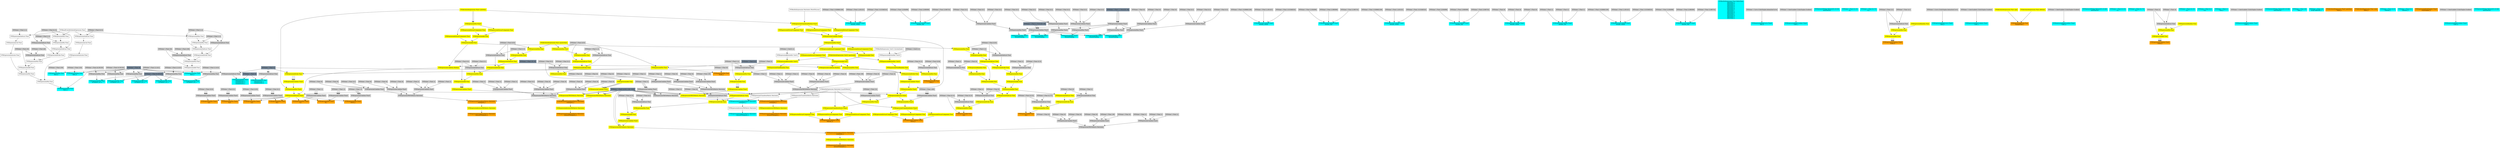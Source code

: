 digraph G {
node0 [shape="box" color="cyan" style="filled" label="VFXExpressionMax Float
Rate_b"]
node1 [shape="box" label="VFXExpressionAdd Float"]
node2 [shape="box" color="lightgray" style="filled" label="VFXValue`1 Float (50)"]
node3 [shape="box" label="VFXExpressionMul Float"]
node4 [shape="box" label="VFXExpressionDivide Float"]
node5 [shape="box" label="VFXExpressionSubtract Float"]
node6 [shape="box" label="VFXExpressionMin Float"]
node7 [shape="box" label="VFXExpressionMax Float"]
node8 [shape="box" label="VFXReadEventAttributeExpression Float"]
node9 [shape="box" color="lightgray" style="filled" label="VFXValue`1 Float (1,4)"]
node10 [shape="box" color="lightgray" style="filled" label="VFXValue`1 Float (1,5)"]
node11 [shape="box" color="lightgray" style="filled" label="VFXExpressionSubtract Float"]
node12 [shape="box" color="lightgray" style="filled" label="VFXExpressionSubtract Float"]
node13 [shape="box" color="lightgray" style="filled" label="VFXValue`1 Float (100)"]
node14 [shape="box" color="lightslategray" style="filled" label="VFXValue`1 Float (0)"]
node15 [shape="box" color="cyan" style="filled" label="VFXExpressionMax Float
Rate_b"]
node16 [shape="box" color="lightgray" style="filled" label="VFXValue`1 Float (100)"]
node17 [shape="box" color="cyan" style="filled" label="VFXExpressionMax Float
Rate_b"]
node18 [shape="box" color="lightgray" style="filled" label="VFXValue`1 Float (150)"]
node19 [shape="box" color="cyan" style="filled" label="VFXExpressionMax Float
Rate_b"]
node20 [shape="box" label="VFXExpressionMul Float"]
node21 [shape="box" label="VFXExpressionMul Float"]
node22 [shape="box" label="VFXExpressionAdd Float"]
node23 [shape="box" color="lightgray" style="filled" label="VFXValue`1 Float (20)"]
node24 [shape="box" label="VFXExpressionMul Float"]
node25 [shape="box" label="VFXExpressionDivide Float"]
node26 [shape="box" label="VFXExpressionSubtract Float"]
node27 [shape="box" label="VFXExpressionMin Float"]
node28 [shape="box" label="VFXExpressionMax Float"]
node29 [shape="box" color="lightgray" style="filled" label="VFXValue`1 Float (0,15)"]
node30 [shape="box" color="lightgray" style="filled" label="VFXValue`1 Float (1,5)"]
node31 [shape="box" color="lightgray" style="filled" label="VFXExpressionSubtract Float"]
node32 [shape="box" color="lightgray" style="filled" label="VFXExpressionSubtract Float"]
node33 [shape="box" color="lightgray" style="filled" label="VFXValue`1 Float (40)"]
node34 [shape="box" label="VFXExpressionSaturate Float"]
node35 [shape="box" label="VFXExpressionCeil Float"]
node36 [shape="box" label="VFXExpressionSubtract Float"]
node37 [shape="box" color="lightgray" style="filled" label="VFXValue`1 Float (1,5)"]
node38 [shape="box" label="VFXExpressionSaturate Float"]
node39 [shape="box" label="VFXExpressionCeil Float"]
node40 [shape="box" label="VFXExpressionSubtract Float"]
node41 [shape="box" color="lightgray" style="filled" label="VFXValue`1 Float (0,15)"]
node42 [shape="box" color="cyan" style="filled" label="VFXExpressionCombine Float3
bounds_center"]
node43 [shape="box" color="lightgray" style="filled" label="VFXValue`1 Float (-0,008661509)"]
node44 [shape="box" color="lightgray" style="filled" label="VFXValue`1 Float (1,401422)"]
node45 [shape="box" color="lightgray" style="filled" label="VFXValue`1 Float (-0,01848245)"]
node46 [shape="box" color="cyan" style="filled" label="VFXExpressionCombine Float3
bounds_size"]
node47 [shape="box" color="lightgray" style="filled" label="VFXValue`1 Float (3,004998)"]
node48 [shape="box" color="lightgray" style="filled" label="VFXValue`1 Float (3,960069)"]
node49 [shape="box" color="lightgray" style="filled" label="VFXValue`1 Float (3,060745)"]
node50 [shape="box" color="cyan" style="filled" label="VFXExpressionMin Float3
boundsPadding"]
node51 [shape="box" color="lightgray" style="filled" label="VFXExpressionMax Float3"]
node52 [shape="box" color="lightgray" style="filled" label="VFXExpressionCombine Float3"]
node53 [shape="box" color="lightgray" style="filled" label="VFXValue`1 Float (0,5)"]
node54 [shape="box" color="lightgray" style="filled" label="VFXValue`1 Float (0,5)"]
node55 [shape="box" color="lightgray" style="filled" label="VFXValue`1 Float (0,5)"]
node56 [shape="box" color="lightgray" style="filled" label="VFXExpressionCombine Float3"]
node57 [shape="box" color="lightslategray" style="filled" label="VFXValue`1 Float (-1,701412E+38)"]
node58 [shape="box" color="lightgray" style="filled" label="VFXExpressionCombine Float3"]
node59 [shape="box" color="lightslategray" style="filled" label="VFXValue`1 Float (1,701412E+38)"]
node60 [shape="box" color="cyan" style="filled" label="VFXExpressionCombine Float3
bounds_center"]
node61 [shape="box" color="lightgray" style="filled" label="VFXValue`1 Float (-0,008661509)"]
node62 [shape="box" color="lightgray" style="filled" label="VFXValue`1 Float (1,401422)"]
node63 [shape="box" color="lightgray" style="filled" label="VFXValue`1 Float (-0,01848245)"]
node64 [shape="box" color="cyan" style="filled" label="VFXExpressionCombine Float3
bounds_size"]
node65 [shape="box" color="lightgray" style="filled" label="VFXValue`1 Float (3,004998)"]
node66 [shape="box" color="lightgray" style="filled" label="VFXValue`1 Float (3,960069)"]
node67 [shape="box" color="lightgray" style="filled" label="VFXValue`1 Float (3,060745)"]
node68 [shape="box" color="cyan" style="filled" label="VFXExpressionMin Float3
boundsPadding"]
node69 [shape="box" color="lightgray" style="filled" label="VFXExpressionMax Float3"]
node70 [shape="box" color="lightgray" style="filled" label="VFXExpressionCombine Float3"]
node71 [shape="box" color="lightgray" style="filled" label="VFXValue`1 Float (0,5)"]
node72 [shape="box" color="lightgray" style="filled" label="VFXValue`1 Float (0,5)"]
node73 [shape="box" color="lightgray" style="filled" label="VFXValue`1 Float (0,5)"]
node74 [shape="box" color="cyan" style="filled" label="VFXExpressionCombine Float3
bounds_center"]
node75 [shape="box" color="lightgray" style="filled" label="VFXValue`1 Float (-0,008661509)"]
node76 [shape="box" color="lightgray" style="filled" label="VFXValue`1 Float (1,401422)"]
node77 [shape="box" color="lightgray" style="filled" label="VFXValue`1 Float (-0,01848245)"]
node78 [shape="box" color="cyan" style="filled" label="VFXExpressionCombine Float3
bounds_size"]
node79 [shape="box" color="lightgray" style="filled" label="VFXValue`1 Float (3,004998)"]
node80 [shape="box" color="lightgray" style="filled" label="VFXValue`1 Float (3,960069)"]
node81 [shape="box" color="lightgray" style="filled" label="VFXValue`1 Float (3,060745)"]
node82 [shape="box" color="cyan" style="filled" label="VFXExpressionMin Float3
boundsPadding"]
node83 [shape="box" color="lightgray" style="filled" label="VFXExpressionMax Float3"]
node84 [shape="box" color="lightgray" style="filled" label="VFXExpressionCombine Float3"]
node85 [shape="box" color="lightgray" style="filled" label="VFXValue`1 Float (0,5)"]
node86 [shape="box" color="lightgray" style="filled" label="VFXValue`1 Float (0,5)"]
node87 [shape="box" color="lightgray" style="filled" label="VFXValue`1 Float (0,5)"]
node88 [shape="box" color="cyan" style="filled" label="VFXExpressionCombine Float3
bounds_center"]
node89 [shape="box" color="lightgray" style="filled" label="VFXValue`1 Float (0)"]
node90 [shape="box" color="lightgray" style="filled" label="VFXValue`1 Float (0)"]
node91 [shape="box" color="lightgray" style="filled" label="VFXValue`1 Float (0)"]
node92 [shape="box" color="cyan" style="filled" label="VFXExpressionCombine Float3
bounds_size"]
node93 [shape="box" color="lightgray" style="filled" label="VFXValue`1 Float (1)"]
node94 [shape="box" color="lightgray" style="filled" label="VFXValue`1 Float (1)"]
node95 [shape="box" color="lightgray" style="filled" label="VFXValue`1 Float (1)"]
node96 [shape="box" color="cyan" style="filled" label="VFXExpressionMin Float3
boundsPadding"]
node97 [shape="box" color="lightgray" style="filled" label="VFXExpressionMax Float3"]
node98 [shape="box" color="lightgray" style="filled" label="VFXExpressionCombine Float3"]
node99 [shape="box" color="lightgray" style="filled" label="VFXValue`1 Float (0)"]
node100 [shape="box" color="lightgray" style="filled" label="VFXValue`1 Float (0)"]
node101 [shape="box" color="lightgray" style="filled" label="VFXValue`1 Float (0)"]
node102 [shape="box" color="cyan" style="filled" label="VFXExpressionCombine Float3
bounds_center"]
node103 [shape="box" color="lightgray" style="filled" label="VFXValue`1 Float (-0,008661509)"]
node104 [shape="box" color="lightgray" style="filled" label="VFXValue`1 Float (1,401422)"]
node105 [shape="box" color="lightgray" style="filled" label="VFXValue`1 Float (-0,01848245)"]
node106 [shape="box" color="cyan" style="filled" label="VFXExpressionCombine Float3
bounds_size"]
node107 [shape="box" color="lightgray" style="filled" label="VFXValue`1 Float (3,004998)"]
node108 [shape="box" color="lightgray" style="filled" label="VFXValue`1 Float (3,960069)"]
node109 [shape="box" color="lightgray" style="filled" label="VFXValue`1 Float (3,060745)"]
node110 [shape="box" color="cyan" style="filled" label="VFXExpressionMin Float3
boundsPadding"]
node111 [shape="box" color="lightgray" style="filled" label="VFXExpressionMax Float3"]
node112 [shape="box" color="lightgray" style="filled" label="VFXExpressionCombine Float3"]
node113 [shape="box" color="lightgray" style="filled" label="VFXValue`1 Float (0,5)"]
node114 [shape="box" color="lightgray" style="filled" label="VFXValue`1 Float (0,5)"]
node115 [shape="box" color="lightgray" style="filled" label="VFXValue`1 Float (0,5)"]
node116 [shape="box" color="cyan" style="filled" label="VFXBuiltInExpression Float (DeltaTime)
deltaTime_a
deltaTime_b
deltaTime_a
deltaTime_b
deltaTime_a
deltaTime_b
deltaTime_c
deltaTime_a
deltaTime_b
deltaTime_c
deltaTime_d
deltaTime_e
deltaTime_a"]
node117 [shape="box" color="cyan" style="filled" label="VFXExpressionBakeCurve Float4
Size_b"]
node118 [shape="box" color="lightgray" style="filled" label="VFXValue`1 Curve (UnityEngine.AnimationCurve)"]
node119 [shape="box" color="cyan" style="filled" label="VFXExpressionBakeGradient Float2
Color_c"]
node120 [shape="box" color="lightgray" style="filled" label="VFXValue`1 ColorGradient (UnityEngine.Gradient)"]
node121 [shape="box" color="cyan" style="filled" label="VFXTexture2DValue Texture2D (31250)
mainTexture"]
node122 [shape="box" color="cyan" style="filled" label="VFXExpressionMin Float
arcSphere_arc_a"]
node123 [shape="box" color="lightgray" style="filled" label="VFXExpressionMax Float"]
node124 [shape="box" color="lightgray" style="filled" label="VFXValue`1 Float (6,283185)"]
node125 [shape="box" color="lightslategray" style="filled" label="VFXValue`1 Float (6,283185)"]
node126 [shape="box" color="orange" style="filled" label="VFXExpressionTransformMatrix Matrix4x4
transform_a"]
node127 [shape="box" color="lightgray" style="filled" label="VFXExpressionTRSToMatrix Matrix4x4"]
node128 [shape="box" color="lightgray" style="filled" label="VFXExpressionCombine Float3"]
node129 [shape="box" color="lightgray" style="filled" label="VFXValue`1 Float (0)"]
node130 [shape="box" color="lightgray" style="filled" label="VFXValue`1 Float (0)"]
node131 [shape="box" color="lightgray" style="filled" label="VFXValue`1 Float (0,3)"]
node132 [shape="box" color="lightgray" style="filled" label="VFXExpressionCombine Float3"]
node133 [shape="box" color="lightgray" style="filled" label="VFXValue`1 Float (0)"]
node134 [shape="box" color="lightgray" style="filled" label="VFXValue`1 Float (0)"]
node135 [shape="box" color="lightgray" style="filled" label="VFXValue`1 Float (0)"]
node136 [shape="box" color="lightgray" style="filled" label="VFXExpressionCombine Float3"]
node137 [shape="box" color="lightgray" style="filled" label="VFXValue`1 Float (1)"]
node138 [shape="box" color="lightgray" style="filled" label="VFXValue`1 Float (1)"]
node139 [shape="box" color="lightgray" style="filled" label="VFXValue`1 Float (1)"]
node140 [shape="box" color="yellow" style="filled" label="VFXExpressionTRSToMatrix Matrix4x4"]
node141 [shape="box" color="lightslategray" style="filled" label="VFXValue`1 Float3 ((0.00, 0.00, 0.00))"]
node142 [shape="box" color="yellow" style="filled" label="VFXExpressionCombine Float3"]
node143 [shape="box" color="yellow" style="filled" label="VFXExpressionAdd Float"]
node144 [shape="box" color="lightgray" style="filled" label="VFXValue`1 Float (0,5)"]
node145 [shape="box" color="yellow" style="filled" label="VFXExpressionMul Float"]
node146 [shape="box" color="yellow" style="filled" label="VFXExpressionDivide Float"]
node147 [shape="box" color="yellow" style="filled" label="VFXExpressionSubtract Float"]
node148 [shape="box" color="yellow" style="filled" label="VFXExpressionMin Float"]
node149 [shape="box" color="yellow" style="filled" label="VFXExpressionMax Float"]
node150 [shape="box" color="yellow" style="filled" label="VFXAttributeExpression Float (spawnTime)"]
node151 [shape="box" color="lightgray" style="filled" label="VFXValue`1 Float (0,05)"]
node152 [shape="box" color="lightgray" style="filled" label="VFXValue`1 Float (1,5)"]
node153 [shape="box" color="lightgray" style="filled" label="VFXExpressionSubtract Float"]
node154 [shape="box" color="lightgray" style="filled" label="VFXExpressionSubtract Float"]
node155 [shape="box" color="lightgray" style="filled" label="VFXValue`1 Float (0,1)"]
node156 [shape="box" color="orange" style="filled" label="VFXExpressionTransposeMatrix Matrix4x4
inverseTranspose_a"]
node157 [shape="box" color="yellow" style="filled" label="VFXExpressionInverseTRSMatrix Matrix4x4"]
node158 [shape="box" color="cyan" style="filled" label="VFXExpressionPow Float
volumeFactor_a
volumeFactor_a"]
node159 [shape="box" color="lightgray" style="filled" label="VFXExpressionSubtract Float"]
node160 [shape="box" color="lightslategray" style="filled" label="VFXValue`1 Float (1)"]
node161 [shape="box" color="lightslategray" style="filled" label="VFXValue`1 Float (3)"]
node162 [shape="box" color="orange" style="filled" label="VFXExpressionMul Float3
A_b"]
node163 [shape="box" color="yellow" style="filled" label="VFXExpressionBranch Float3"]
node164 [shape="box" color="yellow" style="filled" label="VFXExpressionCondition Boolean"]
node165 [shape="box" color="yellow" style="filled" label="VFXExpressionAdd Float"]
node166 [shape="box" color="yellow" style="filled" label="VFXExpressionAdd Float"]
node167 [shape="box" color="yellow" style="filled" label="VFXExpressionExtractComponent Float"]
node168 [shape="box" color="yellow" style="filled" label="VFXExpressionMul Float3"]
node169 [shape="box" color="yellow" style="filled" label="VFXAttributeExpression Float3 (position)"]
node170 [shape="box" color="yellow" style="filled" label="VFXExpressionExtractComponent Float"]
node171 [shape="box" color="yellow" style="filled" label="VFXExpressionExtractComponent Float"]
node172 [shape="box" color="lightslategray" style="filled" label="VFXValue`1 Float (1E-10)"]
node173 [shape="box" color="yellow" style="filled" label="VFXExpressionMul Float3"]
node174 [shape="box" color="yellow" style="filled" label="VFXExpressionCombine Float3"]
node175 [shape="box" color="yellow" style="filled" label="VFXExpressionDivide Float"]
node176 [shape="box" color="yellow" style="filled" label="VFXExpressionPow Float"]
node177 [shape="box" color="lightslategray" style="filled" label="VFXValue`1 Float (0,5)"]
node178 [shape="box" color="lightgray" style="filled" label="VFXExpressionCombine Float3"]
node179 [shape="box" color="lightgray" style="filled" label="VFXValue`1 Float (0,05)"]
node180 [shape="box" color="orange" style="filled" label="VFXExpressionMul Float3
B_b"]
node181 [shape="box" color="lightgray" style="filled" label="VFXExpressionCombine Float3"]
node182 [shape="box" color="lightgray" style="filled" label="VFXValue`1 Float (0,1)"]
node183 [shape="box" color="cyan" style="filled" label="VFXValue`1 Float (0,125)
A_c"]
node184 [shape="box" color="cyan" style="filled" label="VFXValue`1 Float (0,175)
B_c"]
node185 [shape="box" color="orange" style="filled" label="VFXExpressionCombine Float3
Scale_d"]
node186 [shape="box" color="yellow" style="filled" label="VFXExpressionAdd Float"]
node187 [shape="box" color="lightgray" style="filled" label="VFXValue`1 Float (3,5)"]
node188 [shape="box" color="yellow" style="filled" label="VFXExpressionMul Float"]
node189 [shape="box" color="yellow" style="filled" label="VFXExpressionRandom Float"]
node190 [shape="box" color="lightgray" style="filled" label="VFXExpressionSubtract Float"]
node191 [shape="box" color="lightgray" style="filled" label="VFXValue`1 Float (4,5)"]
node192 [shape="box" color="cyan" style="filled" label="VFXExpressionBakeCurve Float4
Size_b"]
node193 [shape="box" color="lightgray" style="filled" label="VFXValue`1 Curve (UnityEngine.AnimationCurve)"]
node194 [shape="box" color="cyan" style="filled" label="VFXExpressionBakeGradient Float2
Color_c"]
node195 [shape="box" color="lightgray" style="filled" label="VFXValue`1 ColorGradient (UnityEngine.Gradient)"]
node196 [shape="box" color="orange" style="filled" label="VFXExpressionDivide Float
SampleTime_c"]
node197 [shape="box" color="yellow" style="filled" label="VFXAttributeExpression Float (age)"]
node198 [shape="box" color="yellow" style="filled" label="VFXAttributeExpression Float (lifetime)"]
node199 [shape="box" color="cyan" style="filled" label="VFXExpressionBakeGradient Float2
Color_d"]
node200 [shape="box" color="lightgray" style="filled" label="VFXValue`1 ColorGradient (UnityEngine.Gradient)"]
node201 [shape="box" color="cyan" style="filled" label="VFXTexture2DValue Texture2D (31248)
mainTexture"]
node202 [shape="box" color="cyan" style="filled" label="VFXExpressionMin Float
arcSphere_arc_a"]
node203 [shape="box" color="lightgray" style="filled" label="VFXExpressionMax Float"]
node204 [shape="box" color="lightgray" style="filled" label="VFXValue`1 Float (6,283185)"]
node205 [shape="box" color="orange" style="filled" label="VFXExpressionTransformMatrix Matrix4x4
transform_a"]
node206 [shape="box" color="lightgray" style="filled" label="VFXExpressionTRSToMatrix Matrix4x4"]
node207 [shape="box" color="lightgray" style="filled" label="VFXExpressionCombine Float3"]
node208 [shape="box" color="lightgray" style="filled" label="VFXValue`1 Float (0)"]
node209 [shape="box" color="lightgray" style="filled" label="VFXValue`1 Float (0)"]
node210 [shape="box" color="lightgray" style="filled" label="VFXValue`1 Float (0,3)"]
node211 [shape="box" color="lightgray" style="filled" label="VFXExpressionCombine Float3"]
node212 [shape="box" color="lightgray" style="filled" label="VFXValue`1 Float (0)"]
node213 [shape="box" color="lightgray" style="filled" label="VFXValue`1 Float (0)"]
node214 [shape="box" color="lightgray" style="filled" label="VFXValue`1 Float (0)"]
node215 [shape="box" color="lightgray" style="filled" label="VFXExpressionCombine Float3"]
node216 [shape="box" color="lightgray" style="filled" label="VFXValue`1 Float (1)"]
node217 [shape="box" color="lightgray" style="filled" label="VFXValue`1 Float (1)"]
node218 [shape="box" color="lightgray" style="filled" label="VFXValue`1 Float (1)"]
node219 [shape="box" color="yellow" style="filled" label="VFXExpressionTRSToMatrix Matrix4x4"]
node220 [shape="box" color="yellow" style="filled" label="VFXExpressionCombine Float3"]
node221 [shape="box" color="yellow" style="filled" label="VFXExpressionAdd Float"]
node222 [shape="box" color="lightgray" style="filled" label="VFXValue`1 Float (0,5)"]
node223 [shape="box" color="yellow" style="filled" label="VFXExpressionMul Float"]
node224 [shape="box" color="yellow" style="filled" label="VFXExpressionDivide Float"]
node225 [shape="box" color="yellow" style="filled" label="VFXExpressionSubtract Float"]
node226 [shape="box" color="yellow" style="filled" label="VFXExpressionMin Float"]
node227 [shape="box" color="yellow" style="filled" label="VFXExpressionMax Float"]
node228 [shape="box" color="lightgray" style="filled" label="VFXValue`1 Float (0,05)"]
node229 [shape="box" color="lightgray" style="filled" label="VFXValue`1 Float (1,5)"]
node230 [shape="box" color="lightgray" style="filled" label="VFXExpressionSubtract Float"]
node231 [shape="box" color="lightgray" style="filled" label="VFXExpressionSubtract Float"]
node232 [shape="box" color="lightgray" style="filled" label="VFXValue`1 Float (0,2)"]
node233 [shape="box" color="orange" style="filled" label="VFXExpressionTransposeMatrix Matrix4x4
inverseTranspose_a"]
node234 [shape="box" color="yellow" style="filled" label="VFXExpressionInverseTRSMatrix Matrix4x4"]
node235 [shape="box" color="orange" style="filled" label="VFXExpressionMul Float3
A_b"]
node236 [shape="box" color="lightgray" style="filled" label="VFXExpressionCombine Float3"]
node237 [shape="box" color="lightgray" style="filled" label="VFXValue`1 Float (0,05)"]
node238 [shape="box" color="orange" style="filled" label="VFXExpressionMul Float3
B_b"]
node239 [shape="box" color="lightgray" style="filled" label="VFXExpressionCombine Float3"]
node240 [shape="box" color="lightgray" style="filled" label="VFXValue`1 Float (0,2)"]
node241 [shape="box" color="cyan" style="filled" label="VFXValue`1 Float (0,125)
A_c"]
node242 [shape="box" color="cyan" style="filled" label="VFXValue`1 Float (0,175)
B_c"]
node243 [shape="box" color="orange" style="filled" label="VFXExpressionCombine Float3
Scale_d"]
node244 [shape="box" color="yellow" style="filled" label="VFXExpressionAdd Float"]
node245 [shape="box" color="lightgray" style="filled" label="VFXValue`1 Float (2)"]
node246 [shape="box" color="yellow" style="filled" label="VFXExpressionMul Float"]
node247 [shape="box" color="yellow" style="filled" label="VFXExpressionRandom Float"]
node248 [shape="box" color="lightgray" style="filled" label="VFXExpressionSubtract Float"]
node249 [shape="box" color="lightgray" style="filled" label="VFXValue`1 Float (4)"]
node250 [shape="box" color="cyan" style="filled" label="VFXExpressionMin Float
arcSphere_arc_a"]
node251 [shape="box" color="lightgray" style="filled" label="VFXExpressionMax Float"]
node252 [shape="box" color="lightgray" style="filled" label="VFXValue`1 Float (3,1415)"]
node253 [shape="box" color="orange" style="filled" label="VFXExpressionTransformMatrix Matrix4x4
transform_a"]
node254 [shape="box" color="lightgray" style="filled" label="VFXExpressionTRSToMatrix Matrix4x4"]
node255 [shape="box" color="lightgray" style="filled" label="VFXExpressionCombine Float3"]
node256 [shape="box" color="lightgray" style="filled" label="VFXValue`1 Float (0)"]
node257 [shape="box" color="lightgray" style="filled" label="VFXValue`1 Float (0)"]
node258 [shape="box" color="lightgray" style="filled" label="VFXValue`1 Float (0)"]
node259 [shape="box" color="lightgray" style="filled" label="VFXExpressionCombine Float3"]
node260 [shape="box" color="lightgray" style="filled" label="VFXValue`1 Float (0)"]
node261 [shape="box" color="lightgray" style="filled" label="VFXValue`1 Float (-90)"]
node262 [shape="box" color="lightgray" style="filled" label="VFXValue`1 Float (0)"]
node263 [shape="box" color="lightgray" style="filled" label="VFXExpressionCombine Float3"]
node264 [shape="box" color="lightgray" style="filled" label="VFXValue`1 Float (1)"]
node265 [shape="box" color="lightgray" style="filled" label="VFXValue`1 Float (1)"]
node266 [shape="box" color="lightgray" style="filled" label="VFXValue`1 Float (1)"]
node267 [shape="box" color="yellow" style="filled" label="VFXExpressionTRSToMatrix Matrix4x4"]
node268 [shape="box" color="yellow" style="filled" label="VFXExpressionCombine Float3"]
node269 [shape="box" color="yellow" style="filled" label="VFXExpressionAdd Float"]
node270 [shape="box" color="lightgray" style="filled" label="VFXValue`1 Float (0,25)"]
node271 [shape="box" color="yellow" style="filled" label="VFXExpressionMul Float"]
node272 [shape="box" color="yellow" style="filled" label="VFXExpressionDivide Float"]
node273 [shape="box" color="yellow" style="filled" label="VFXExpressionSubtract Float"]
node274 [shape="box" color="yellow" style="filled" label="VFXExpressionMul Float"]
node275 [shape="box" color="yellow" style="filled" label="VFXExpressionAdd Float"]
node276 [shape="box" color="lightgray" style="filled" label="VFXValue`1 Float (0)"]
node277 [shape="box" color="yellow" style="filled" label="VFXExpressionMul Float"]
node278 [shape="box" color="yellow" style="filled" label="VFXExpressionRandom Float"]
node279 [shape="box" color="lightgray" style="filled" label="VFXExpressionSubtract Float"]
node280 [shape="box" color="lightgray" style="filled" label="VFXValue`1 Float (1)"]
node281 [shape="box" color="yellow" style="filled" label="VFXExpressionAdd Float"]
node282 [shape="box" color="lightgray" style="filled" label="VFXValue`1 Float (0,25)"]
node283 [shape="box" color="yellow" style="filled" label="VFXExpressionMul Float"]
node284 [shape="box" color="yellow" style="filled" label="VFXExpressionDivide Float"]
node285 [shape="box" color="yellow" style="filled" label="VFXExpressionSubtract Float"]
node286 [shape="box" color="yellow" style="filled" label="VFXExpressionMin Float"]
node287 [shape="box" color="yellow" style="filled" label="VFXExpressionMax Float"]
node288 [shape="box" color="lightgray" style="filled" label="VFXValue`1 Float (0,05)"]
node289 [shape="box" color="lightgray" style="filled" label="VFXValue`1 Float (1,5)"]
node290 [shape="box" color="lightgray" style="filled" label="VFXExpressionSubtract Float"]
node291 [shape="box" color="lightgray" style="filled" label="VFXExpressionSubtract Float"]
node292 [shape="box" color="lightgray" style="filled" label="VFXValue`1 Float (1)"]
node293 [shape="box" color="lightgray" style="filled" label="VFXValue`1 Float (0)"]
node294 [shape="box" color="lightgray" style="filled" label="VFXExpressionSubtract Float"]
node295 [shape="box" color="lightgray" style="filled" label="VFXValue`1 Float (1)"]
node296 [shape="box" color="lightgray" style="filled" label="VFXExpressionSubtract Float"]
node297 [shape="box" color="lightgray" style="filled" label="VFXValue`1 Float (0,5)"]
node298 [shape="box" color="orange" style="filled" label="VFXExpressionTransposeMatrix Matrix4x4
inverseTranspose_a"]
node299 [shape="box" color="yellow" style="filled" label="VFXExpressionInverseTRSMatrix Matrix4x4"]
node300 [shape="box" color="cyan" style="filled" label="VFXExpressionPow Float
volumeFactor_a
volumeFactor_a
volumeFactor_c"]
node301 [shape="box" color="lightgray" style="filled" label="VFXExpressionSubtract Float"]
node302 [shape="box" color="orange" style="filled" label="VFXExpressionAdd Float
A_b"]
node303 [shape="box" color="lightgray" style="filled" label="VFXValue`1 Float (0,15)"]
node304 [shape="box" color="yellow" style="filled" label="VFXExpressionMul Float"]
node305 [shape="box" color="yellow" style="filled" label="VFXExpressionDivide Float"]
node306 [shape="box" color="yellow" style="filled" label="VFXExpressionSubtract Float"]
node307 [shape="box" color="lightgray" style="filled" label="VFXValue`1 Float (0)"]
node308 [shape="box" color="lightgray" style="filled" label="VFXExpressionSubtract Float"]
node309 [shape="box" color="lightgray" style="filled" label="VFXValue`1 Float (1)"]
node310 [shape="box" color="lightgray" style="filled" label="VFXExpressionSubtract Float"]
node311 [shape="box" color="lightgray" style="filled" label="VFXValue`1 Float (0,25)"]
node312 [shape="box" color="orange" style="filled" label="VFXExpressionAdd Float
B_b"]
node313 [shape="box" color="lightgray" style="filled" label="VFXValue`1 Float (0,225)"]
node314 [shape="box" color="yellow" style="filled" label="VFXExpressionMul Float"]
node315 [shape="box" color="yellow" style="filled" label="VFXExpressionDivide Float"]
node316 [shape="box" color="yellow" style="filled" label="VFXExpressionSubtract Float"]
node317 [shape="box" color="lightgray" style="filled" label="VFXValue`1 Float (0)"]
node318 [shape="box" color="lightgray" style="filled" label="VFXExpressionSubtract Float"]
node319 [shape="box" color="lightgray" style="filled" label="VFXValue`1 Float (1)"]
node320 [shape="box" color="lightgray" style="filled" label="VFXExpressionSubtract Float"]
node321 [shape="box" color="lightgray" style="filled" label="VFXValue`1 Float (0,375)"]
node322 [shape="box" color="orange" style="filled" label="VFXExpressionMul Float3
A_c"]
node323 [shape="box" color="lightgray" style="filled" label="VFXExpressionCombine Float3"]
node324 [shape="box" color="lightgray" style="filled" label="VFXValue`1 Float (-1)"]
node325 [shape="box" color="orange" style="filled" label="VFXExpressionMul Float3
B_c"]
node326 [shape="box" color="lightgray" style="filled" label="VFXExpressionCombine Float3"]
node327 [shape="box" color="lightgray" style="filled" label="VFXValue`1 Float (-2)"]
node328 [shape="box" color="cyan" style="filled" label="VFXValue`1 Float (0,125)
A_d"]
node329 [shape="box" color="cyan" style="filled" label="VFXValue`1 Float (0,2)
B_d"]
node330 [shape="box" color="cyan" style="filled" label="VFXValue`1 Float (1)
Size_e"]
node331 [shape="box" color="orange" style="filled" label="VFXExpressionMul Float
Scale_a"]
node332 [shape="box" color="lightgray" style="filled" label="VFXValue`1 Float (8)"]
node333 [shape="box" color="cyan" style="filled" label="VFXExpressionBakeGradient Float2
Color_c"]
node334 [shape="box" color="lightgray" style="filled" label="VFXValue`1 ColorGradient (UnityEngine.Gradient)"]
node335 [shape="box" color="cyan" style="filled" label="VFXTexture2DValue Texture2D (31248)
mainTexture"]
node336 [shape="box" color="orange" style="filled" label="VFXExpressionMul Float3
Force_a"]
node337 [shape="box" color="lightgray" style="filled" label="VFXExpressionCombine Float3"]
node338 [shape="box" color="lightgray" style="filled" label="VFXValue`1 Float (-5)"]
node339 [shape="box" color="cyan" style="filled" label="VFXValue`1 Float (50)
Rate_a"]
node340 [shape="box" color="orange" style="filled" label="VFXExpressionCombine Float3
Force_b"]
node341 [shape="box" color="yellow" style="filled" label="VFXExpressionExtractComponent Float"]
node342 [shape="box" color="yellow" style="filled" label="VFXExpressionTransformVector Float3"]
node343 [shape="box" label="VFXBuiltInExpression Matrix4x4 (LocalToWorld)"]
node344 [shape="box" color="yellow" style="filled" label="VFXExpressionMul Float3"]
node345 [shape="box" color="yellow" style="filled" label="VFXExpressionBranch Float3"]
node346 [shape="box" color="yellow" style="filled" label="VFXExpressionCondition Boolean"]
node347 [shape="box" color="yellow" style="filled" label="VFXExpressionAdd Float"]
node348 [shape="box" color="yellow" style="filled" label="VFXExpressionAdd Float"]
node349 [shape="box" color="yellow" style="filled" label="VFXExpressionExtractComponent Float"]
node350 [shape="box" color="yellow" style="filled" label="VFXExpressionMul Float3"]
node351 [shape="box" color="yellow" style="filled" label="VFXExpressionCombine Float3"]
node352 [shape="box" color="yellow" style="filled" label="VFXExpressionExtractComponent Float"]
node353 [shape="box" color="yellow" style="filled" label="VFXExpressionTransformPosition Float3"]
node354 [shape="box" label="VFXBuiltInExpression Matrix4x4 (WorldToLocal)"]
node355 [shape="box" color="yellow" style="filled" label="VFXExpressionExtractComponent Float"]
node356 [shape="box" color="yellow" style="filled" label="VFXExpressionExtractComponent Float"]
node357 [shape="box" color="yellow" style="filled" label="VFXExpressionExtractComponent Float"]
node358 [shape="box" color="yellow" style="filled" label="VFXExpressionExtractComponent Float"]
node359 [shape="box" color="yellow" style="filled" label="VFXExpressionMul Float3"]
node360 [shape="box" color="yellow" style="filled" label="VFXExpressionCombine Float3"]
node361 [shape="box" color="yellow" style="filled" label="VFXExpressionDivide Float"]
node362 [shape="box" color="yellow" style="filled" label="VFXExpressionPow Float"]
node363 [shape="box" color="lightgray" style="filled" label="VFXExpressionCombine Float3"]
node364 [shape="box" color="lightgray" style="filled" label="VFXValue`1 Float (-400)"]
node365 [shape="box" color="yellow" style="filled" label="VFXExpressionExtractComponent Float"]
node366 [shape="box" color="yellow" style="filled" label="VFXExpressionExtractComponent Float"]
node367 [shape="box" color="cyan" style="filled" label="VFXValue`1 Float (10)
dragCoefficient_c"]
node368 [shape="box" color="orange" style="filled" label="VFXAttributeExpression Float3 (position)
Value_a"]
node369 [shape="box" color="orange" style="filled" label="VFXAttributeExpression Float (size)
Value_b"]
node370 [shape="box" color="cyan" style="filled" label="VFXValue`1 Float (0,35)
Lifetime_c"]
node371 [shape="box" color="cyan" style="filled" label="VFXExpressionMin Float
arcSphere_arc_a"]
node372 [shape="box" color="lightgray" style="filled" label="VFXExpressionMax Float"]
node373 [shape="box" color="lightgray" style="filled" label="VFXValue`1 Float (3,1415)"]
node374 [shape="box" color="cyan" style="filled" label="VFXExpressionTransformMatrix Matrix4x4
transform_a"]
node375 [shape="box" label="VFXExpressionTransformMatrix Matrix4x4"]
node376 [shape="box" color="lightgray" style="filled" label="VFXExpressionTRSToMatrix Matrix4x4"]
node377 [shape="box" color="lightgray" style="filled" label="VFXExpressionCombine Float3"]
node378 [shape="box" color="lightgray" style="filled" label="VFXValue`1 Float (0)"]
node379 [shape="box" color="lightgray" style="filled" label="VFXValue`1 Float (0)"]
node380 [shape="box" color="lightgray" style="filled" label="VFXValue`1 Float (0)"]
node381 [shape="box" color="lightgray" style="filled" label="VFXExpressionCombine Float3"]
node382 [shape="box" color="lightgray" style="filled" label="VFXValue`1 Float (0)"]
node383 [shape="box" color="lightgray" style="filled" label="VFXValue`1 Float (-90)"]
node384 [shape="box" color="lightgray" style="filled" label="VFXValue`1 Float (0)"]
node385 [shape="box" color="lightgray" style="filled" label="VFXExpressionCombine Float3"]
node386 [shape="box" color="lightgray" style="filled" label="VFXValue`1 Float (1)"]
node387 [shape="box" color="lightgray" style="filled" label="VFXValue`1 Float (1)"]
node388 [shape="box" color="lightgray" style="filled" label="VFXValue`1 Float (1)"]
node389 [shape="box" color="lightgray" style="filled" label="VFXExpressionTRSToMatrix Matrix4x4"]
node390 [shape="box" color="lightgray" style="filled" label="VFXExpressionCombine Float3"]
node391 [shape="box" color="lightgray" style="filled" label="VFXValue`1 Float (1)"]
node392 [shape="box" color="cyan" style="filled" label="VFXExpressionTransposeMatrix Matrix4x4
inverseTranspose_a"]
node393 [shape="box" label="VFXExpressionInverseTRSMatrix Matrix4x4"]
node394 [shape="box" color="orange" style="filled" label="VFXExpressionCombine Float3
Velocity_b"]
node395 [shape="box" color="yellow" style="filled" label="VFXExpressionExtractComponent Float"]
node396 [shape="box" color="yellow" style="filled" label="VFXExpressionTransformVector Float3"]
node397 [shape="box" color="yellow" style="filled" label="VFXExpressionMul Float3"]
node398 [shape="box" color="lightgray" style="filled" label="VFXExpressionCombine Float3"]
node399 [shape="box" color="lightgray" style="filled" label="VFXValue`1 Float (15)"]
node400 [shape="box" color="yellow" style="filled" label="VFXExpressionExtractComponent Float"]
node401 [shape="box" color="yellow" style="filled" label="VFXExpressionExtractComponent Float"]
node402 [shape="box" color="cyan" style="filled" label="VFXExpressionMin Float
arcSphere_arc_c"]
node403 [shape="box" color="lightgray" style="filled" label="VFXExpressionMax Float"]
node404 [shape="box" color="lightgray" style="filled" label="VFXValue`1 Float (3,1415)"]
node405 [shape="box" color="orange" style="filled" label="VFXExpressionTransformMatrix Matrix4x4
transform_c"]
node406 [shape="box" label="VFXExpressionTransformMatrix Matrix4x4"]
node407 [shape="box" color="lightgray" style="filled" label="VFXExpressionTRSToMatrix Matrix4x4"]
node408 [shape="box" color="lightgray" style="filled" label="VFXExpressionCombine Float3"]
node409 [shape="box" color="lightgray" style="filled" label="VFXValue`1 Float (0)"]
node410 [shape="box" color="lightgray" style="filled" label="VFXValue`1 Float (0)"]
node411 [shape="box" color="lightgray" style="filled" label="VFXValue`1 Float (0)"]
node412 [shape="box" color="lightgray" style="filled" label="VFXExpressionCombine Float3"]
node413 [shape="box" color="lightgray" style="filled" label="VFXValue`1 Float (0)"]
node414 [shape="box" color="lightgray" style="filled" label="VFXValue`1 Float (-90)"]
node415 [shape="box" color="lightgray" style="filled" label="VFXValue`1 Float (0)"]
node416 [shape="box" color="lightgray" style="filled" label="VFXExpressionCombine Float3"]
node417 [shape="box" color="lightgray" style="filled" label="VFXValue`1 Float (1)"]
node418 [shape="box" color="lightgray" style="filled" label="VFXValue`1 Float (1)"]
node419 [shape="box" color="lightgray" style="filled" label="VFXValue`1 Float (1)"]
node420 [shape="box" color="yellow" style="filled" label="VFXExpressionTRSToMatrix Matrix4x4"]
node421 [shape="box" color="yellow" style="filled" label="VFXExpressionCombine Float3"]
node422 [shape="box" color="yellow" style="filled" label="VFXExpressionAdd Float"]
node423 [shape="box" color="lightgray" style="filled" label="VFXValue`1 Float (1,5)"]
node424 [shape="box" color="yellow" style="filled" label="VFXExpressionMul Float"]
node425 [shape="box" color="yellow" style="filled" label="VFXExpressionFixedRandom Float"]
node426 [shape="box" color="yellow" style="filled" label="VFXExpressionBitwiseXor Uint32"]
node427 [shape="box" color="yellow" style="filled" label="VFXAttributeExpression Uint32 (particleId)"]
node428 [shape="box" label="VFXExpressionBitwiseXor Uint32"]
node429 [shape="box" color="lightgray" style="filled" label="VFXValue`1 Uint32 (1)"]
node430 [shape="box" label="VFXBuiltInExpression Uint32 (SystemSeed)"]
node431 [shape="box" color="lightgray" style="filled" label="VFXExpressionSubtract Float"]
node432 [shape="box" color="lightgray" style="filled" label="VFXValue`1 Float (3)"]
node433 [shape="box" color="orange" style="filled" label="VFXExpressionTransposeMatrix Matrix4x4
inverseTranspose_c"]
node434 [shape="box" color="yellow" style="filled" label="VFXExpressionInverseTRSMatrix Matrix4x4"]
node435 [shape="box" color="cyan" style="filled" label="VFXValue`1 Float (0,2)
Lifetime_d"]
node436 [shape="box" color="orange" style="filled" label="VFXExpressionAdd Float
Size_e"]
node437 [shape="box" color="lightgray" style="filled" label="VFXValue`1 Float (0,04)"]
node438 [shape="box" color="yellow" style="filled" label="VFXExpressionMul Float"]
node439 [shape="box" color="yellow" style="filled" label="VFXExpressionFixedRandom Float"]
node440 [shape="box" color="yellow" style="filled" label="VFXExpressionBitwiseXor Uint32"]
node441 [shape="box" label="VFXExpressionBitwiseXor Uint32"]
node442 [shape="box" color="lightgray" style="filled" label="VFXValue`1 Uint32 (2)"]
node443 [shape="box" color="lightgray" style="filled" label="VFXExpressionSubtract Float"]
node444 [shape="box" color="lightgray" style="filled" label="VFXValue`1 Float (0,12)"]
node445 [shape="box" color="orange" style="filled" label="VFXExpressionStripTangent Float3
stripTangent_a"]
node446 [shape="box" color="cyan" style="filled" label="VFXExpressionBakeGradient Float2
Color_b"]
node447 [shape="box" color="lightgray" style="filled" label="VFXValue`1 ColorGradient (UnityEngine.Gradient)"]
node448 [shape="box" color="cyan" style="filled" label="VFXTexture2DValue Texture2D (31248)
mainTexture"]
node1 -> node0 [headlabel="0"]
node14 -> node0 [headlabel="1"]
node2 -> node1 [headlabel="0"]
node3 -> node1 [headlabel="1"]
node4 -> node3 [headlabel="0"]
node12 -> node3 [headlabel="1"]
node5 -> node4 [headlabel="0"]
node11 -> node4 [headlabel="1"]
node6 -> node5 [headlabel="0"]
node9 -> node5 [headlabel="1"]
node7 -> node6 [headlabel="0"]
node10 -> node6 [headlabel="1"]
node8 -> node7 [headlabel="0"]
node9 -> node7 [headlabel="1"]
node10 -> node11 [headlabel="0"]
node9 -> node11 [headlabel="1"]
node13 -> node12 [headlabel="0"]
node2 -> node12 [headlabel="1"]
node16 -> node15 [headlabel="0"]
node14 -> node15 [headlabel="1"]
node18 -> node17 [headlabel="0"]
node14 -> node17 [headlabel="1"]
node20 -> node19 [headlabel="0"]
node14 -> node19 [headlabel="1"]
node21 -> node20 [headlabel="0"]
node38 -> node20 [headlabel="1"]
node22 -> node21 [headlabel="0"]
node34 -> node21 [headlabel="1"]
node23 -> node22 [headlabel="0"]
node24 -> node22 [headlabel="1"]
node25 -> node24 [headlabel="0"]
node32 -> node24 [headlabel="1"]
node26 -> node25 [headlabel="0"]
node31 -> node25 [headlabel="1"]
node27 -> node26 [headlabel="0"]
node29 -> node26 [headlabel="1"]
node28 -> node27 [headlabel="0"]
node30 -> node27 [headlabel="1"]
node8 -> node28 [headlabel="0"]
node29 -> node28 [headlabel="1"]
node30 -> node31 [headlabel="0"]
node29 -> node31 [headlabel="1"]
node33 -> node32 [headlabel="0"]
node23 -> node32 [headlabel="1"]
node35 -> node34 
node36 -> node35 
node37 -> node36 [headlabel="0"]
node8 -> node36 [headlabel="1"]
node39 -> node38 
node40 -> node39 
node8 -> node40 [headlabel="0"]
node41 -> node40 [headlabel="1"]
node43 -> node42 [headlabel="0"]
node44 -> node42 [headlabel="1"]
node45 -> node42 [headlabel="2"]
node47 -> node46 [headlabel="0"]
node48 -> node46 [headlabel="1"]
node49 -> node46 [headlabel="2"]
node51 -> node50 [headlabel="0"]
node58 -> node50 [headlabel="1"]
node52 -> node51 [headlabel="0"]
node56 -> node51 [headlabel="1"]
node53 -> node52 [headlabel="0"]
node54 -> node52 [headlabel="1"]
node55 -> node52 [headlabel="2"]
node57 -> node56 [headlabel="0"]
node57 -> node56 [headlabel="1"]
node57 -> node56 [headlabel="2"]
node59 -> node58 [headlabel="0"]
node59 -> node58 [headlabel="1"]
node59 -> node58 [headlabel="2"]
node61 -> node60 [headlabel="0"]
node62 -> node60 [headlabel="1"]
node63 -> node60 [headlabel="2"]
node65 -> node64 [headlabel="0"]
node66 -> node64 [headlabel="1"]
node67 -> node64 [headlabel="2"]
node69 -> node68 [headlabel="0"]
node58 -> node68 [headlabel="1"]
node70 -> node69 [headlabel="0"]
node56 -> node69 [headlabel="1"]
node71 -> node70 [headlabel="0"]
node72 -> node70 [headlabel="1"]
node73 -> node70 [headlabel="2"]
node75 -> node74 [headlabel="0"]
node76 -> node74 [headlabel="1"]
node77 -> node74 [headlabel="2"]
node79 -> node78 [headlabel="0"]
node80 -> node78 [headlabel="1"]
node81 -> node78 [headlabel="2"]
node83 -> node82 [headlabel="0"]
node58 -> node82 [headlabel="1"]
node84 -> node83 [headlabel="0"]
node56 -> node83 [headlabel="1"]
node85 -> node84 [headlabel="0"]
node86 -> node84 [headlabel="1"]
node87 -> node84 [headlabel="2"]
node89 -> node88 [headlabel="0"]
node90 -> node88 [headlabel="1"]
node91 -> node88 [headlabel="2"]
node93 -> node92 [headlabel="0"]
node94 -> node92 [headlabel="1"]
node95 -> node92 [headlabel="2"]
node97 -> node96 [headlabel="0"]
node58 -> node96 [headlabel="1"]
node98 -> node97 [headlabel="0"]
node56 -> node97 [headlabel="1"]
node99 -> node98 [headlabel="0"]
node100 -> node98 [headlabel="1"]
node101 -> node98 [headlabel="2"]
node103 -> node102 [headlabel="0"]
node104 -> node102 [headlabel="1"]
node105 -> node102 [headlabel="2"]
node107 -> node106 [headlabel="0"]
node108 -> node106 [headlabel="1"]
node109 -> node106 [headlabel="2"]
node111 -> node110 [headlabel="0"]
node58 -> node110 [headlabel="1"]
node112 -> node111 [headlabel="0"]
node56 -> node111 [headlabel="1"]
node113 -> node112 [headlabel="0"]
node114 -> node112 [headlabel="1"]
node115 -> node112 [headlabel="2"]
node118 -> node117 
node120 -> node119 
node123 -> node122 [headlabel="0"]
node125 -> node122 [headlabel="1"]
node124 -> node123 [headlabel="0"]
node14 -> node123 [headlabel="1"]
node127 -> node126 [headlabel="0"]
node140 -> node126 [headlabel="1"]
node128 -> node127 [headlabel="0"]
node132 -> node127 [headlabel="1"]
node136 -> node127 [headlabel="2"]
node129 -> node128 [headlabel="0"]
node130 -> node128 [headlabel="1"]
node131 -> node128 [headlabel="2"]
node133 -> node132 [headlabel="0"]
node134 -> node132 [headlabel="1"]
node135 -> node132 [headlabel="2"]
node137 -> node136 [headlabel="0"]
node138 -> node136 [headlabel="1"]
node139 -> node136 [headlabel="2"]
node141 -> node140 [headlabel="0"]
node141 -> node140 [headlabel="1"]
node142 -> node140 [headlabel="2"]
node143 -> node142 [headlabel="0"]
node143 -> node142 [headlabel="1"]
node143 -> node142 [headlabel="2"]
node144 -> node143 [headlabel="0"]
node145 -> node143 [headlabel="1"]
node146 -> node145 [headlabel="0"]
node154 -> node145 [headlabel="1"]
node147 -> node146 [headlabel="0"]
node153 -> node146 [headlabel="1"]
node148 -> node147 [headlabel="0"]
node151 -> node147 [headlabel="1"]
node149 -> node148 [headlabel="0"]
node152 -> node148 [headlabel="1"]
node150 -> node149 [headlabel="0"]
node151 -> node149 [headlabel="1"]
node152 -> node153 [headlabel="0"]
node151 -> node153 [headlabel="1"]
node155 -> node154 [headlabel="0"]
node144 -> node154 [headlabel="1"]
node157 -> node156 
node126 -> node157 
node159 -> node158 [headlabel="0"]
node161 -> node158 [headlabel="1"]
node160 -> node159 [headlabel="0"]
node160 -> node159 [headlabel="1"]
node163 -> node162 [headlabel="0"]
node178 -> node162 [headlabel="1"]
node164 -> node163 [headlabel="0"]
node141 -> node163 [headlabel="1"]
node173 -> node163 [headlabel="2"]
node165 -> node164 [headlabel="0"]
node172 -> node164 [headlabel="1"]
node166 -> node165 [headlabel="0"]
node171 -> node165 [headlabel="1"]
node167 -> node166 [headlabel="0"]
node170 -> node166 [headlabel="1"]
node168 -> node167 
node169 -> node168 [headlabel="0"]
node169 -> node168 [headlabel="1"]
node168 -> node170 
node168 -> node171 
node169 -> node173 [headlabel="0"]
node174 -> node173 [headlabel="1"]
node175 -> node174 [headlabel="0"]
node175 -> node174 [headlabel="1"]
node175 -> node174 [headlabel="2"]
node160 -> node175 [headlabel="0"]
node176 -> node175 [headlabel="1"]
node165 -> node176 [headlabel="0"]
node177 -> node176 [headlabel="1"]
node179 -> node178 [headlabel="0"]
node179 -> node178 [headlabel="1"]
node179 -> node178 [headlabel="2"]
node163 -> node180 [headlabel="0"]
node181 -> node180 [headlabel="1"]
node182 -> node181 [headlabel="0"]
node182 -> node181 [headlabel="1"]
node182 -> node181 [headlabel="2"]
node186 -> node185 [headlabel="0"]
node186 -> node185 [headlabel="1"]
node186 -> node185 [headlabel="2"]
node187 -> node186 [headlabel="0"]
node188 -> node186 [headlabel="1"]
node189 -> node188 [headlabel="0"]
node190 -> node188 [headlabel="1"]
node191 -> node190 [headlabel="0"]
node187 -> node190 [headlabel="1"]
node193 -> node192 
node195 -> node194 
node197 -> node196 [headlabel="0"]
node198 -> node196 [headlabel="1"]
node200 -> node199 
node203 -> node202 [headlabel="0"]
node125 -> node202 [headlabel="1"]
node204 -> node203 [headlabel="0"]
node14 -> node203 [headlabel="1"]
node206 -> node205 [headlabel="0"]
node219 -> node205 [headlabel="1"]
node207 -> node206 [headlabel="0"]
node211 -> node206 [headlabel="1"]
node215 -> node206 [headlabel="2"]
node208 -> node207 [headlabel="0"]
node209 -> node207 [headlabel="1"]
node210 -> node207 [headlabel="2"]
node212 -> node211 [headlabel="0"]
node213 -> node211 [headlabel="1"]
node214 -> node211 [headlabel="2"]
node216 -> node215 [headlabel="0"]
node217 -> node215 [headlabel="1"]
node218 -> node215 [headlabel="2"]
node141 -> node219 [headlabel="0"]
node141 -> node219 [headlabel="1"]
node220 -> node219 [headlabel="2"]
node221 -> node220 [headlabel="0"]
node221 -> node220 [headlabel="1"]
node221 -> node220 [headlabel="2"]
node222 -> node221 [headlabel="0"]
node223 -> node221 [headlabel="1"]
node224 -> node223 [headlabel="0"]
node231 -> node223 [headlabel="1"]
node225 -> node224 [headlabel="0"]
node230 -> node224 [headlabel="1"]
node226 -> node225 [headlabel="0"]
node228 -> node225 [headlabel="1"]
node227 -> node226 [headlabel="0"]
node229 -> node226 [headlabel="1"]
node150 -> node227 [headlabel="0"]
node228 -> node227 [headlabel="1"]
node229 -> node230 [headlabel="0"]
node228 -> node230 [headlabel="1"]
node232 -> node231 [headlabel="0"]
node222 -> node231 [headlabel="1"]
node234 -> node233 
node205 -> node234 
node163 -> node235 [headlabel="0"]
node236 -> node235 [headlabel="1"]
node237 -> node236 [headlabel="0"]
node237 -> node236 [headlabel="1"]
node237 -> node236 [headlabel="2"]
node163 -> node238 [headlabel="0"]
node239 -> node238 [headlabel="1"]
node240 -> node239 [headlabel="0"]
node240 -> node239 [headlabel="1"]
node240 -> node239 [headlabel="2"]
node244 -> node243 [headlabel="0"]
node244 -> node243 [headlabel="1"]
node244 -> node243 [headlabel="2"]
node245 -> node244 [headlabel="0"]
node246 -> node244 [headlabel="1"]
node247 -> node246 [headlabel="0"]
node248 -> node246 [headlabel="1"]
node249 -> node248 [headlabel="0"]
node245 -> node248 [headlabel="1"]
node251 -> node250 [headlabel="0"]
node125 -> node250 [headlabel="1"]
node252 -> node251 [headlabel="0"]
node14 -> node251 [headlabel="1"]
node254 -> node253 [headlabel="0"]
node267 -> node253 [headlabel="1"]
node255 -> node254 [headlabel="0"]
node259 -> node254 [headlabel="1"]
node263 -> node254 [headlabel="2"]
node256 -> node255 [headlabel="0"]
node257 -> node255 [headlabel="1"]
node258 -> node255 [headlabel="2"]
node260 -> node259 [headlabel="0"]
node261 -> node259 [headlabel="1"]
node262 -> node259 [headlabel="2"]
node264 -> node263 [headlabel="0"]
node265 -> node263 [headlabel="1"]
node266 -> node263 [headlabel="2"]
node141 -> node267 [headlabel="0"]
node141 -> node267 [headlabel="1"]
node268 -> node267 [headlabel="2"]
node269 -> node268 [headlabel="0"]
node269 -> node268 [headlabel="1"]
node269 -> node268 [headlabel="2"]
node270 -> node269 [headlabel="0"]
node271 -> node269 [headlabel="1"]
node272 -> node271 [headlabel="0"]
node296 -> node271 [headlabel="1"]
node273 -> node272 [headlabel="0"]
node294 -> node272 [headlabel="1"]
node274 -> node273 [headlabel="0"]
node293 -> node273 [headlabel="1"]
node275 -> node274 [headlabel="0"]
node281 -> node274 [headlabel="1"]
node276 -> node275 [headlabel="0"]
node277 -> node275 [headlabel="1"]
node278 -> node277 [headlabel="0"]
node279 -> node277 [headlabel="1"]
node280 -> node279 [headlabel="0"]
node276 -> node279 [headlabel="1"]
node282 -> node281 [headlabel="0"]
node283 -> node281 [headlabel="1"]
node284 -> node283 [headlabel="0"]
node291 -> node283 [headlabel="1"]
node285 -> node284 [headlabel="0"]
node290 -> node284 [headlabel="1"]
node286 -> node285 [headlabel="0"]
node288 -> node285 [headlabel="1"]
node287 -> node286 [headlabel="0"]
node289 -> node286 [headlabel="1"]
node150 -> node287 [headlabel="0"]
node288 -> node287 [headlabel="1"]
node289 -> node290 [headlabel="0"]
node288 -> node290 [headlabel="1"]
node292 -> node291 [headlabel="0"]
node282 -> node291 [headlabel="1"]
node295 -> node294 [headlabel="0"]
node293 -> node294 [headlabel="1"]
node297 -> node296 [headlabel="0"]
node270 -> node296 [headlabel="1"]
node299 -> node298 
node253 -> node299 
node301 -> node300 [headlabel="0"]
node161 -> node300 [headlabel="1"]
node160 -> node301 [headlabel="0"]
node14 -> node301 [headlabel="1"]
node303 -> node302 [headlabel="0"]
node304 -> node302 [headlabel="1"]
node305 -> node304 [headlabel="0"]
node310 -> node304 [headlabel="1"]
node306 -> node305 [headlabel="0"]
node308 -> node305 [headlabel="1"]
node274 -> node306 [headlabel="0"]
node307 -> node306 [headlabel="1"]
node309 -> node308 [headlabel="0"]
node307 -> node308 [headlabel="1"]
node311 -> node310 [headlabel="0"]
node303 -> node310 [headlabel="1"]
node313 -> node312 [headlabel="0"]
node314 -> node312 [headlabel="1"]
node315 -> node314 [headlabel="0"]
node320 -> node314 [headlabel="1"]
node316 -> node315 [headlabel="0"]
node318 -> node315 [headlabel="1"]
node274 -> node316 [headlabel="0"]
node317 -> node316 [headlabel="1"]
node319 -> node318 [headlabel="0"]
node317 -> node318 [headlabel="1"]
node321 -> node320 [headlabel="0"]
node313 -> node320 [headlabel="1"]
node163 -> node322 [headlabel="0"]
node323 -> node322 [headlabel="1"]
node324 -> node323 [headlabel="0"]
node324 -> node323 [headlabel="1"]
node324 -> node323 [headlabel="2"]
node163 -> node325 [headlabel="0"]
node326 -> node325 [headlabel="1"]
node327 -> node326 [headlabel="0"]
node327 -> node326 [headlabel="1"]
node327 -> node326 [headlabel="2"]
node176 -> node331 [headlabel="0"]
node332 -> node331 [headlabel="1"]
node334 -> node333 
node163 -> node336 [headlabel="0"]
node337 -> node336 [headlabel="1"]
node338 -> node337 [headlabel="0"]
node338 -> node337 [headlabel="1"]
node338 -> node337 [headlabel="2"]
node341 -> node340 [headlabel="0"]
node365 -> node340 [headlabel="1"]
node366 -> node340 [headlabel="2"]
node342 -> node341 
node343 -> node342 [headlabel="0"]
node344 -> node342 [headlabel="1"]
node345 -> node344 [headlabel="0"]
node363 -> node344 [headlabel="1"]
node346 -> node345 [headlabel="0"]
node141 -> node345 [headlabel="1"]
node359 -> node345 [headlabel="2"]
node347 -> node346 [headlabel="0"]
node172 -> node346 [headlabel="1"]
node348 -> node347 [headlabel="0"]
node358 -> node347 [headlabel="1"]
node349 -> node348 [headlabel="0"]
node357 -> node348 [headlabel="1"]
node350 -> node349 
node351 -> node350 [headlabel="0"]
node351 -> node350 [headlabel="1"]
node352 -> node351 [headlabel="0"]
node355 -> node351 [headlabel="1"]
node356 -> node351 [headlabel="2"]
node353 -> node352 
node354 -> node353 [headlabel="0"]
node169 -> node353 [headlabel="1"]
node353 -> node355 
node353 -> node356 
node350 -> node357 
node350 -> node358 
node351 -> node359 [headlabel="0"]
node360 -> node359 [headlabel="1"]
node361 -> node360 [headlabel="0"]
node361 -> node360 [headlabel="1"]
node361 -> node360 [headlabel="2"]
node160 -> node361 [headlabel="0"]
node362 -> node361 [headlabel="1"]
node347 -> node362 [headlabel="0"]
node177 -> node362 [headlabel="1"]
node364 -> node363 [headlabel="0"]
node364 -> node363 [headlabel="1"]
node364 -> node363 [headlabel="2"]
node342 -> node365 
node342 -> node366 
node372 -> node371 [headlabel="0"]
node125 -> node371 [headlabel="1"]
node373 -> node372 [headlabel="0"]
node14 -> node372 [headlabel="1"]
node375 -> node374 [headlabel="0"]
node389 -> node374 [headlabel="1"]
node343 -> node375 [headlabel="0"]
node376 -> node375 [headlabel="1"]
node377 -> node376 [headlabel="0"]
node381 -> node376 [headlabel="1"]
node385 -> node376 [headlabel="2"]
node378 -> node377 [headlabel="0"]
node379 -> node377 [headlabel="1"]
node380 -> node377 [headlabel="2"]
node382 -> node381 [headlabel="0"]
node383 -> node381 [headlabel="1"]
node384 -> node381 [headlabel="2"]
node386 -> node385 [headlabel="0"]
node387 -> node385 [headlabel="1"]
node388 -> node385 [headlabel="2"]
node141 -> node389 [headlabel="0"]
node141 -> node389 [headlabel="1"]
node390 -> node389 [headlabel="2"]
node391 -> node390 [headlabel="0"]
node391 -> node390 [headlabel="1"]
node391 -> node390 [headlabel="2"]
node393 -> node392 
node374 -> node393 
node395 -> node394 [headlabel="0"]
node400 -> node394 [headlabel="1"]
node401 -> node394 [headlabel="2"]
node396 -> node395 
node343 -> node396 [headlabel="0"]
node397 -> node396 [headlabel="1"]
node345 -> node397 [headlabel="0"]
node398 -> node397 [headlabel="1"]
node399 -> node398 [headlabel="0"]
node399 -> node398 [headlabel="1"]
node399 -> node398 [headlabel="2"]
node396 -> node400 
node396 -> node401 
node403 -> node402 [headlabel="0"]
node125 -> node402 [headlabel="1"]
node404 -> node403 [headlabel="0"]
node14 -> node403 [headlabel="1"]
node406 -> node405 [headlabel="0"]
node420 -> node405 [headlabel="1"]
node343 -> node406 [headlabel="0"]
node407 -> node406 [headlabel="1"]
node408 -> node407 [headlabel="0"]
node412 -> node407 [headlabel="1"]
node416 -> node407 [headlabel="2"]
node409 -> node408 [headlabel="0"]
node410 -> node408 [headlabel="1"]
node411 -> node408 [headlabel="2"]
node413 -> node412 [headlabel="0"]
node414 -> node412 [headlabel="1"]
node415 -> node412 [headlabel="2"]
node417 -> node416 [headlabel="0"]
node418 -> node416 [headlabel="1"]
node419 -> node416 [headlabel="2"]
node141 -> node420 [headlabel="0"]
node141 -> node420 [headlabel="1"]
node421 -> node420 [headlabel="2"]
node422 -> node421 [headlabel="0"]
node422 -> node421 [headlabel="1"]
node422 -> node421 [headlabel="2"]
node423 -> node422 [headlabel="0"]
node424 -> node422 [headlabel="1"]
node425 -> node424 [headlabel="0"]
node431 -> node424 [headlabel="1"]
node426 -> node425 
node427 -> node426 [headlabel="0"]
node428 -> node426 [headlabel="1"]
node429 -> node428 [headlabel="0"]
node430 -> node428 [headlabel="1"]
node432 -> node431 [headlabel="0"]
node423 -> node431 [headlabel="1"]
node434 -> node433 
node405 -> node434 
node437 -> node436 [headlabel="0"]
node438 -> node436 [headlabel="1"]
node439 -> node438 [headlabel="0"]
node443 -> node438 [headlabel="1"]
node440 -> node439 
node427 -> node440 [headlabel="0"]
node441 -> node440 [headlabel="1"]
node442 -> node441 [headlabel="0"]
node430 -> node441 [headlabel="1"]
node444 -> node443 [headlabel="0"]
node437 -> node443 [headlabel="1"]
node447 -> node446 
}
